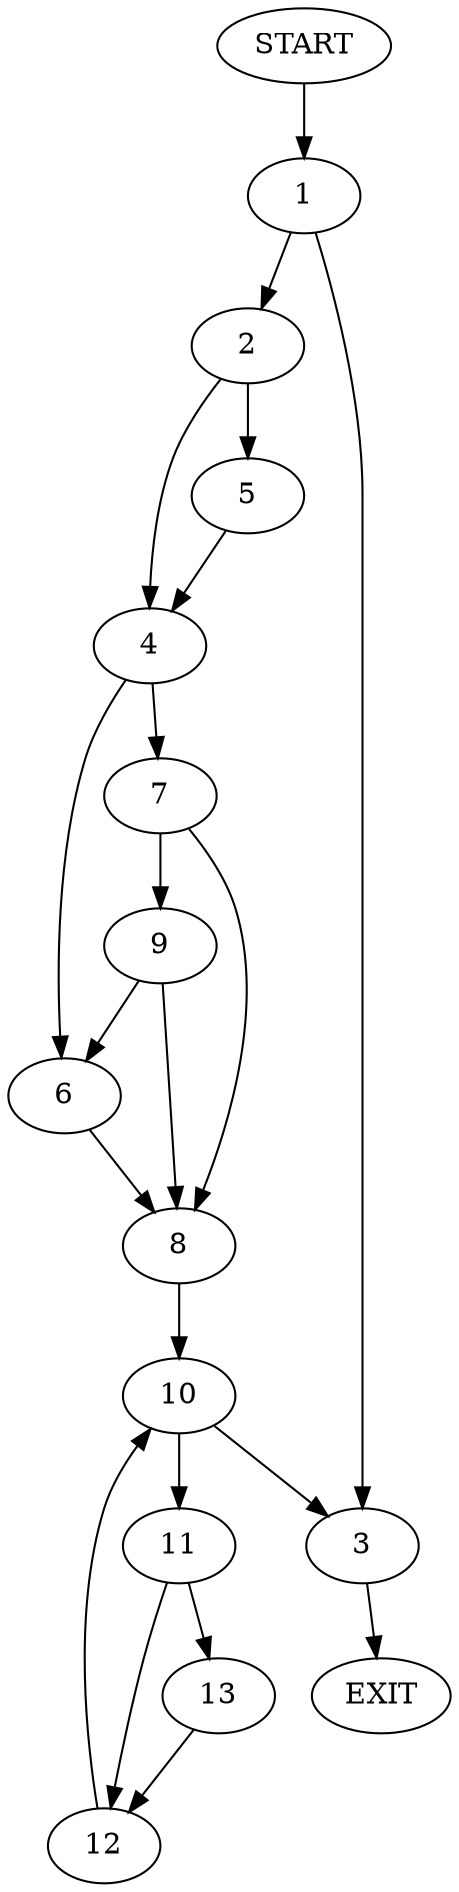 digraph {
0 [label="START"];
1;
2;
3;
4;
5;
6;
7;
8;
9;
10;
11;
12;
13;
14 [label="EXIT"];
0 -> 1;
1 -> 2;
1 -> 3;
2 -> 4;
2 -> 5;
3 -> 14;
4 -> 6;
4 -> 7;
5 -> 4;
6 -> 8;
7 -> 9;
7 -> 8;
8 -> 10;
9 -> 6;
9 -> 8;
10 -> 11;
10 -> 3;
11 -> 12;
11 -> 13;
12 -> 10;
13 -> 12;
}